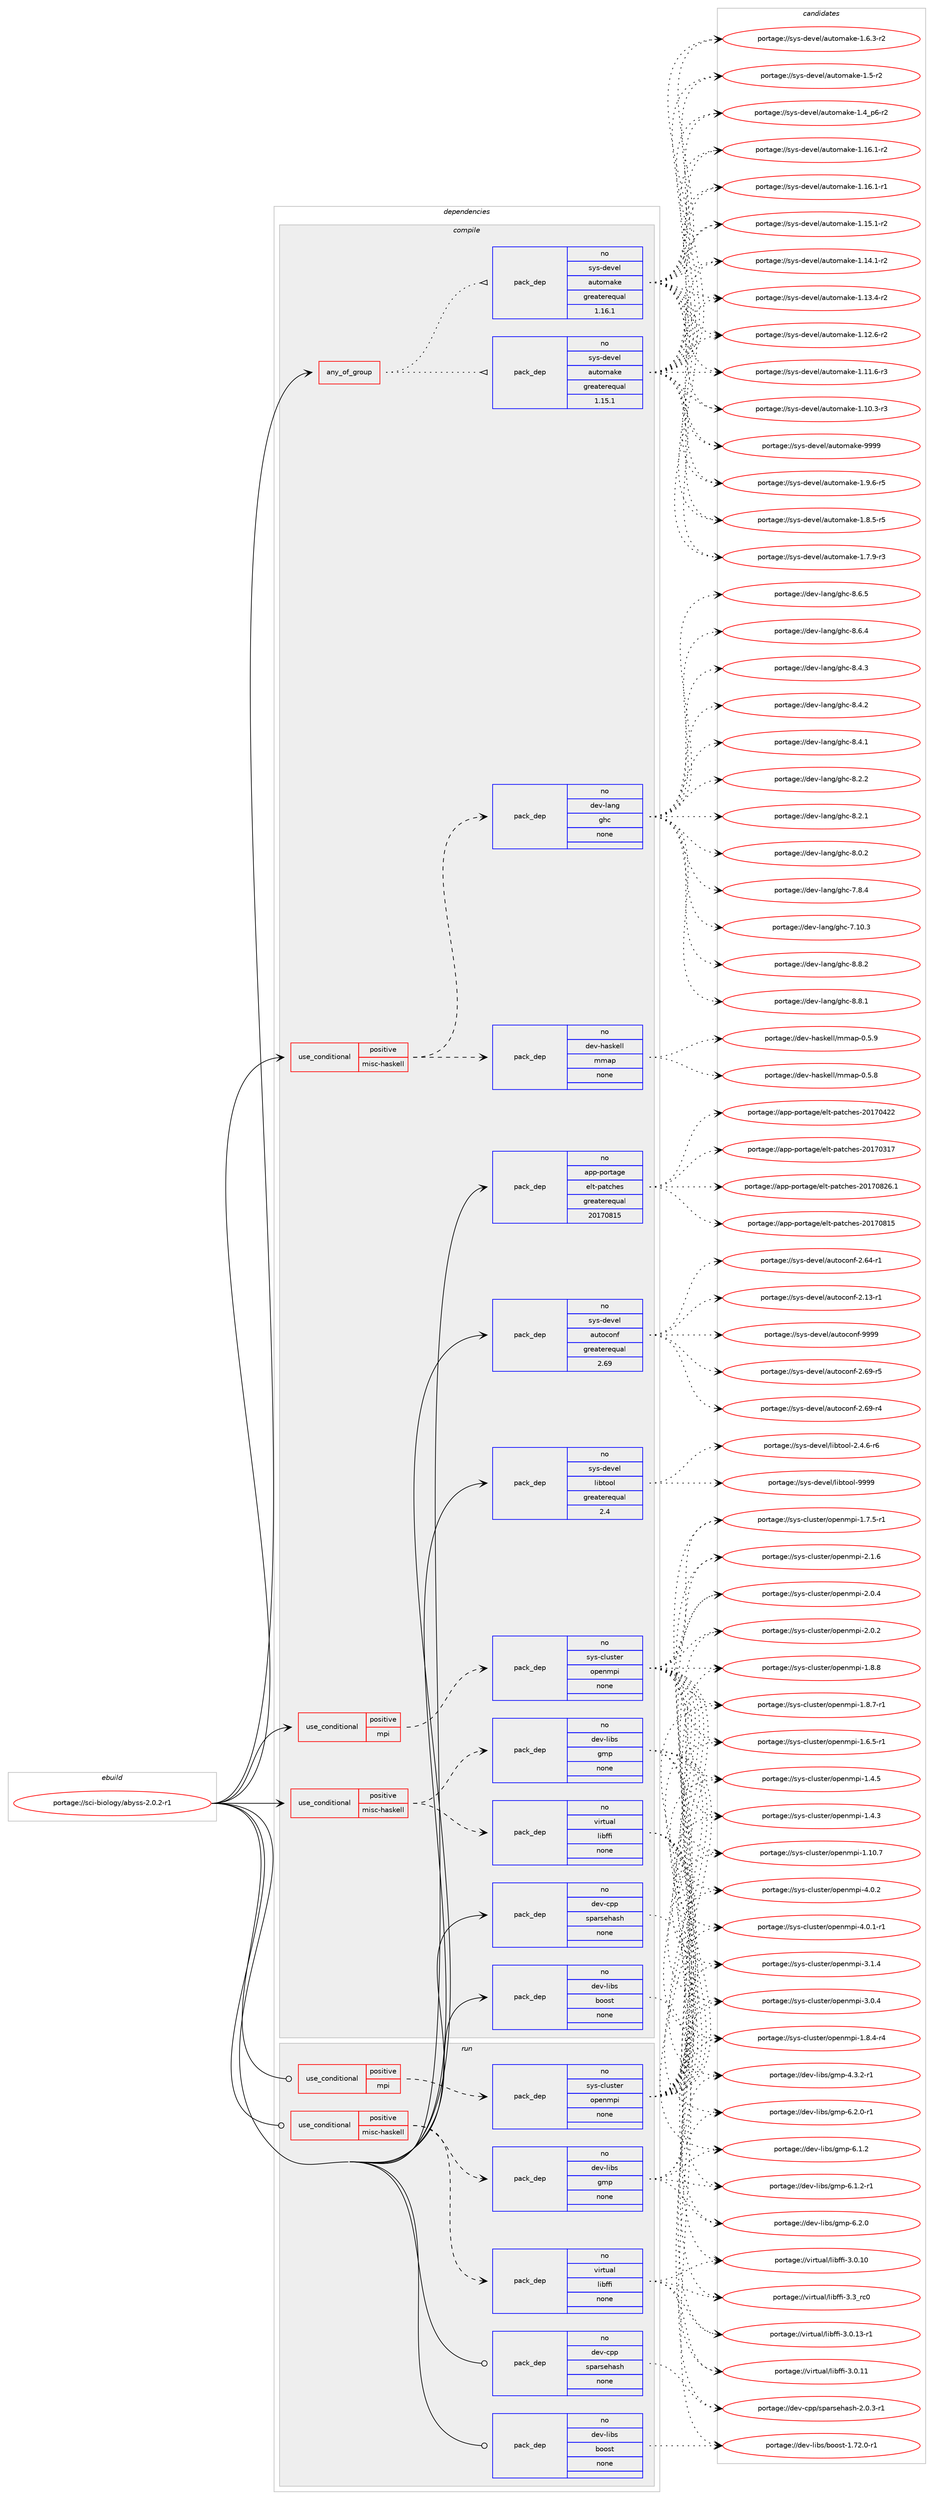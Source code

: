 digraph prolog {

# *************
# Graph options
# *************

newrank=true;
concentrate=true;
compound=true;
graph [rankdir=LR,fontname=Helvetica,fontsize=10,ranksep=1.5];#, ranksep=2.5, nodesep=0.2];
edge  [arrowhead=vee];
node  [fontname=Helvetica,fontsize=10];

# **********
# The ebuild
# **********

subgraph cluster_leftcol {
color=gray;
rank=same;
label=<<i>ebuild</i>>;
id [label="portage://sci-biology/abyss-2.0.2-r1", color=red, width=4, href="../sci-biology/abyss-2.0.2-r1.svg"];
}

# ****************
# The dependencies
# ****************

subgraph cluster_midcol {
color=gray;
label=<<i>dependencies</i>>;
subgraph cluster_compile {
fillcolor="#eeeeee";
style=filled;
label=<<i>compile</i>>;
subgraph any1693 {
dependency103246 [label=<<TABLE BORDER="0" CELLBORDER="1" CELLSPACING="0" CELLPADDING="4"><TR><TD CELLPADDING="10">any_of_group</TD></TR></TABLE>>, shape=none, color=red];subgraph pack80569 {
dependency103247 [label=<<TABLE BORDER="0" CELLBORDER="1" CELLSPACING="0" CELLPADDING="4" WIDTH="220"><TR><TD ROWSPAN="6" CELLPADDING="30">pack_dep</TD></TR><TR><TD WIDTH="110">no</TD></TR><TR><TD>sys-devel</TD></TR><TR><TD>automake</TD></TR><TR><TD>greaterequal</TD></TR><TR><TD>1.16.1</TD></TR></TABLE>>, shape=none, color=blue];
}
dependency103246:e -> dependency103247:w [weight=20,style="dotted",arrowhead="oinv"];
subgraph pack80570 {
dependency103248 [label=<<TABLE BORDER="0" CELLBORDER="1" CELLSPACING="0" CELLPADDING="4" WIDTH="220"><TR><TD ROWSPAN="6" CELLPADDING="30">pack_dep</TD></TR><TR><TD WIDTH="110">no</TD></TR><TR><TD>sys-devel</TD></TR><TR><TD>automake</TD></TR><TR><TD>greaterequal</TD></TR><TR><TD>1.15.1</TD></TR></TABLE>>, shape=none, color=blue];
}
dependency103246:e -> dependency103248:w [weight=20,style="dotted",arrowhead="oinv"];
}
id:e -> dependency103246:w [weight=20,style="solid",arrowhead="vee"];
subgraph cond20893 {
dependency103249 [label=<<TABLE BORDER="0" CELLBORDER="1" CELLSPACING="0" CELLPADDING="4"><TR><TD ROWSPAN="3" CELLPADDING="10">use_conditional</TD></TR><TR><TD>positive</TD></TR><TR><TD>misc-haskell</TD></TR></TABLE>>, shape=none, color=red];
subgraph pack80571 {
dependency103250 [label=<<TABLE BORDER="0" CELLBORDER="1" CELLSPACING="0" CELLPADDING="4" WIDTH="220"><TR><TD ROWSPAN="6" CELLPADDING="30">pack_dep</TD></TR><TR><TD WIDTH="110">no</TD></TR><TR><TD>dev-lang</TD></TR><TR><TD>ghc</TD></TR><TR><TD>none</TD></TR><TR><TD></TD></TR></TABLE>>, shape=none, color=blue];
}
dependency103249:e -> dependency103250:w [weight=20,style="dashed",arrowhead="vee"];
subgraph pack80572 {
dependency103251 [label=<<TABLE BORDER="0" CELLBORDER="1" CELLSPACING="0" CELLPADDING="4" WIDTH="220"><TR><TD ROWSPAN="6" CELLPADDING="30">pack_dep</TD></TR><TR><TD WIDTH="110">no</TD></TR><TR><TD>dev-haskell</TD></TR><TR><TD>mmap</TD></TR><TR><TD>none</TD></TR><TR><TD></TD></TR></TABLE>>, shape=none, color=blue];
}
dependency103249:e -> dependency103251:w [weight=20,style="dashed",arrowhead="vee"];
}
id:e -> dependency103249:w [weight=20,style="solid",arrowhead="vee"];
subgraph cond20894 {
dependency103252 [label=<<TABLE BORDER="0" CELLBORDER="1" CELLSPACING="0" CELLPADDING="4"><TR><TD ROWSPAN="3" CELLPADDING="10">use_conditional</TD></TR><TR><TD>positive</TD></TR><TR><TD>misc-haskell</TD></TR></TABLE>>, shape=none, color=red];
subgraph pack80573 {
dependency103253 [label=<<TABLE BORDER="0" CELLBORDER="1" CELLSPACING="0" CELLPADDING="4" WIDTH="220"><TR><TD ROWSPAN="6" CELLPADDING="30">pack_dep</TD></TR><TR><TD WIDTH="110">no</TD></TR><TR><TD>dev-libs</TD></TR><TR><TD>gmp</TD></TR><TR><TD>none</TD></TR><TR><TD></TD></TR></TABLE>>, shape=none, color=blue];
}
dependency103252:e -> dependency103253:w [weight=20,style="dashed",arrowhead="vee"];
subgraph pack80574 {
dependency103254 [label=<<TABLE BORDER="0" CELLBORDER="1" CELLSPACING="0" CELLPADDING="4" WIDTH="220"><TR><TD ROWSPAN="6" CELLPADDING="30">pack_dep</TD></TR><TR><TD WIDTH="110">no</TD></TR><TR><TD>virtual</TD></TR><TR><TD>libffi</TD></TR><TR><TD>none</TD></TR><TR><TD></TD></TR></TABLE>>, shape=none, color=blue];
}
dependency103252:e -> dependency103254:w [weight=20,style="dashed",arrowhead="vee"];
}
id:e -> dependency103252:w [weight=20,style="solid",arrowhead="vee"];
subgraph cond20895 {
dependency103255 [label=<<TABLE BORDER="0" CELLBORDER="1" CELLSPACING="0" CELLPADDING="4"><TR><TD ROWSPAN="3" CELLPADDING="10">use_conditional</TD></TR><TR><TD>positive</TD></TR><TR><TD>mpi</TD></TR></TABLE>>, shape=none, color=red];
subgraph pack80575 {
dependency103256 [label=<<TABLE BORDER="0" CELLBORDER="1" CELLSPACING="0" CELLPADDING="4" WIDTH="220"><TR><TD ROWSPAN="6" CELLPADDING="30">pack_dep</TD></TR><TR><TD WIDTH="110">no</TD></TR><TR><TD>sys-cluster</TD></TR><TR><TD>openmpi</TD></TR><TR><TD>none</TD></TR><TR><TD></TD></TR></TABLE>>, shape=none, color=blue];
}
dependency103255:e -> dependency103256:w [weight=20,style="dashed",arrowhead="vee"];
}
id:e -> dependency103255:w [weight=20,style="solid",arrowhead="vee"];
subgraph pack80576 {
dependency103257 [label=<<TABLE BORDER="0" CELLBORDER="1" CELLSPACING="0" CELLPADDING="4" WIDTH="220"><TR><TD ROWSPAN="6" CELLPADDING="30">pack_dep</TD></TR><TR><TD WIDTH="110">no</TD></TR><TR><TD>app-portage</TD></TR><TR><TD>elt-patches</TD></TR><TR><TD>greaterequal</TD></TR><TR><TD>20170815</TD></TR></TABLE>>, shape=none, color=blue];
}
id:e -> dependency103257:w [weight=20,style="solid",arrowhead="vee"];
subgraph pack80577 {
dependency103258 [label=<<TABLE BORDER="0" CELLBORDER="1" CELLSPACING="0" CELLPADDING="4" WIDTH="220"><TR><TD ROWSPAN="6" CELLPADDING="30">pack_dep</TD></TR><TR><TD WIDTH="110">no</TD></TR><TR><TD>dev-cpp</TD></TR><TR><TD>sparsehash</TD></TR><TR><TD>none</TD></TR><TR><TD></TD></TR></TABLE>>, shape=none, color=blue];
}
id:e -> dependency103258:w [weight=20,style="solid",arrowhead="vee"];
subgraph pack80578 {
dependency103259 [label=<<TABLE BORDER="0" CELLBORDER="1" CELLSPACING="0" CELLPADDING="4" WIDTH="220"><TR><TD ROWSPAN="6" CELLPADDING="30">pack_dep</TD></TR><TR><TD WIDTH="110">no</TD></TR><TR><TD>dev-libs</TD></TR><TR><TD>boost</TD></TR><TR><TD>none</TD></TR><TR><TD></TD></TR></TABLE>>, shape=none, color=blue];
}
id:e -> dependency103259:w [weight=20,style="solid",arrowhead="vee"];
subgraph pack80579 {
dependency103260 [label=<<TABLE BORDER="0" CELLBORDER="1" CELLSPACING="0" CELLPADDING="4" WIDTH="220"><TR><TD ROWSPAN="6" CELLPADDING="30">pack_dep</TD></TR><TR><TD WIDTH="110">no</TD></TR><TR><TD>sys-devel</TD></TR><TR><TD>autoconf</TD></TR><TR><TD>greaterequal</TD></TR><TR><TD>2.69</TD></TR></TABLE>>, shape=none, color=blue];
}
id:e -> dependency103260:w [weight=20,style="solid",arrowhead="vee"];
subgraph pack80580 {
dependency103261 [label=<<TABLE BORDER="0" CELLBORDER="1" CELLSPACING="0" CELLPADDING="4" WIDTH="220"><TR><TD ROWSPAN="6" CELLPADDING="30">pack_dep</TD></TR><TR><TD WIDTH="110">no</TD></TR><TR><TD>sys-devel</TD></TR><TR><TD>libtool</TD></TR><TR><TD>greaterequal</TD></TR><TR><TD>2.4</TD></TR></TABLE>>, shape=none, color=blue];
}
id:e -> dependency103261:w [weight=20,style="solid",arrowhead="vee"];
}
subgraph cluster_compileandrun {
fillcolor="#eeeeee";
style=filled;
label=<<i>compile and run</i>>;
}
subgraph cluster_run {
fillcolor="#eeeeee";
style=filled;
label=<<i>run</i>>;
subgraph cond20896 {
dependency103262 [label=<<TABLE BORDER="0" CELLBORDER="1" CELLSPACING="0" CELLPADDING="4"><TR><TD ROWSPAN="3" CELLPADDING="10">use_conditional</TD></TR><TR><TD>positive</TD></TR><TR><TD>misc-haskell</TD></TR></TABLE>>, shape=none, color=red];
subgraph pack80581 {
dependency103263 [label=<<TABLE BORDER="0" CELLBORDER="1" CELLSPACING="0" CELLPADDING="4" WIDTH="220"><TR><TD ROWSPAN="6" CELLPADDING="30">pack_dep</TD></TR><TR><TD WIDTH="110">no</TD></TR><TR><TD>dev-libs</TD></TR><TR><TD>gmp</TD></TR><TR><TD>none</TD></TR><TR><TD></TD></TR></TABLE>>, shape=none, color=blue];
}
dependency103262:e -> dependency103263:w [weight=20,style="dashed",arrowhead="vee"];
subgraph pack80582 {
dependency103264 [label=<<TABLE BORDER="0" CELLBORDER="1" CELLSPACING="0" CELLPADDING="4" WIDTH="220"><TR><TD ROWSPAN="6" CELLPADDING="30">pack_dep</TD></TR><TR><TD WIDTH="110">no</TD></TR><TR><TD>virtual</TD></TR><TR><TD>libffi</TD></TR><TR><TD>none</TD></TR><TR><TD></TD></TR></TABLE>>, shape=none, color=blue];
}
dependency103262:e -> dependency103264:w [weight=20,style="dashed",arrowhead="vee"];
}
id:e -> dependency103262:w [weight=20,style="solid",arrowhead="odot"];
subgraph cond20897 {
dependency103265 [label=<<TABLE BORDER="0" CELLBORDER="1" CELLSPACING="0" CELLPADDING="4"><TR><TD ROWSPAN="3" CELLPADDING="10">use_conditional</TD></TR><TR><TD>positive</TD></TR><TR><TD>mpi</TD></TR></TABLE>>, shape=none, color=red];
subgraph pack80583 {
dependency103266 [label=<<TABLE BORDER="0" CELLBORDER="1" CELLSPACING="0" CELLPADDING="4" WIDTH="220"><TR><TD ROWSPAN="6" CELLPADDING="30">pack_dep</TD></TR><TR><TD WIDTH="110">no</TD></TR><TR><TD>sys-cluster</TD></TR><TR><TD>openmpi</TD></TR><TR><TD>none</TD></TR><TR><TD></TD></TR></TABLE>>, shape=none, color=blue];
}
dependency103265:e -> dependency103266:w [weight=20,style="dashed",arrowhead="vee"];
}
id:e -> dependency103265:w [weight=20,style="solid",arrowhead="odot"];
subgraph pack80584 {
dependency103267 [label=<<TABLE BORDER="0" CELLBORDER="1" CELLSPACING="0" CELLPADDING="4" WIDTH="220"><TR><TD ROWSPAN="6" CELLPADDING="30">pack_dep</TD></TR><TR><TD WIDTH="110">no</TD></TR><TR><TD>dev-cpp</TD></TR><TR><TD>sparsehash</TD></TR><TR><TD>none</TD></TR><TR><TD></TD></TR></TABLE>>, shape=none, color=blue];
}
id:e -> dependency103267:w [weight=20,style="solid",arrowhead="odot"];
subgraph pack80585 {
dependency103268 [label=<<TABLE BORDER="0" CELLBORDER="1" CELLSPACING="0" CELLPADDING="4" WIDTH="220"><TR><TD ROWSPAN="6" CELLPADDING="30">pack_dep</TD></TR><TR><TD WIDTH="110">no</TD></TR><TR><TD>dev-libs</TD></TR><TR><TD>boost</TD></TR><TR><TD>none</TD></TR><TR><TD></TD></TR></TABLE>>, shape=none, color=blue];
}
id:e -> dependency103268:w [weight=20,style="solid",arrowhead="odot"];
}
}

# **************
# The candidates
# **************

subgraph cluster_choices {
rank=same;
color=gray;
label=<<i>candidates</i>>;

subgraph choice80569 {
color=black;
nodesep=1;
choice115121115451001011181011084797117116111109971071014557575757 [label="portage://sys-devel/automake-9999", color=red, width=4,href="../sys-devel/automake-9999.svg"];
choice115121115451001011181011084797117116111109971071014549465746544511453 [label="portage://sys-devel/automake-1.9.6-r5", color=red, width=4,href="../sys-devel/automake-1.9.6-r5.svg"];
choice115121115451001011181011084797117116111109971071014549465646534511453 [label="portage://sys-devel/automake-1.8.5-r5", color=red, width=4,href="../sys-devel/automake-1.8.5-r5.svg"];
choice115121115451001011181011084797117116111109971071014549465546574511451 [label="portage://sys-devel/automake-1.7.9-r3", color=red, width=4,href="../sys-devel/automake-1.7.9-r3.svg"];
choice115121115451001011181011084797117116111109971071014549465446514511450 [label="portage://sys-devel/automake-1.6.3-r2", color=red, width=4,href="../sys-devel/automake-1.6.3-r2.svg"];
choice11512111545100101118101108479711711611110997107101454946534511450 [label="portage://sys-devel/automake-1.5-r2", color=red, width=4,href="../sys-devel/automake-1.5-r2.svg"];
choice115121115451001011181011084797117116111109971071014549465295112544511450 [label="portage://sys-devel/automake-1.4_p6-r2", color=red, width=4,href="../sys-devel/automake-1.4_p6-r2.svg"];
choice11512111545100101118101108479711711611110997107101454946495446494511450 [label="portage://sys-devel/automake-1.16.1-r2", color=red, width=4,href="../sys-devel/automake-1.16.1-r2.svg"];
choice11512111545100101118101108479711711611110997107101454946495446494511449 [label="portage://sys-devel/automake-1.16.1-r1", color=red, width=4,href="../sys-devel/automake-1.16.1-r1.svg"];
choice11512111545100101118101108479711711611110997107101454946495346494511450 [label="portage://sys-devel/automake-1.15.1-r2", color=red, width=4,href="../sys-devel/automake-1.15.1-r2.svg"];
choice11512111545100101118101108479711711611110997107101454946495246494511450 [label="portage://sys-devel/automake-1.14.1-r2", color=red, width=4,href="../sys-devel/automake-1.14.1-r2.svg"];
choice11512111545100101118101108479711711611110997107101454946495146524511450 [label="portage://sys-devel/automake-1.13.4-r2", color=red, width=4,href="../sys-devel/automake-1.13.4-r2.svg"];
choice11512111545100101118101108479711711611110997107101454946495046544511450 [label="portage://sys-devel/automake-1.12.6-r2", color=red, width=4,href="../sys-devel/automake-1.12.6-r2.svg"];
choice11512111545100101118101108479711711611110997107101454946494946544511451 [label="portage://sys-devel/automake-1.11.6-r3", color=red, width=4,href="../sys-devel/automake-1.11.6-r3.svg"];
choice11512111545100101118101108479711711611110997107101454946494846514511451 [label="portage://sys-devel/automake-1.10.3-r3", color=red, width=4,href="../sys-devel/automake-1.10.3-r3.svg"];
dependency103247:e -> choice115121115451001011181011084797117116111109971071014557575757:w [style=dotted,weight="100"];
dependency103247:e -> choice115121115451001011181011084797117116111109971071014549465746544511453:w [style=dotted,weight="100"];
dependency103247:e -> choice115121115451001011181011084797117116111109971071014549465646534511453:w [style=dotted,weight="100"];
dependency103247:e -> choice115121115451001011181011084797117116111109971071014549465546574511451:w [style=dotted,weight="100"];
dependency103247:e -> choice115121115451001011181011084797117116111109971071014549465446514511450:w [style=dotted,weight="100"];
dependency103247:e -> choice11512111545100101118101108479711711611110997107101454946534511450:w [style=dotted,weight="100"];
dependency103247:e -> choice115121115451001011181011084797117116111109971071014549465295112544511450:w [style=dotted,weight="100"];
dependency103247:e -> choice11512111545100101118101108479711711611110997107101454946495446494511450:w [style=dotted,weight="100"];
dependency103247:e -> choice11512111545100101118101108479711711611110997107101454946495446494511449:w [style=dotted,weight="100"];
dependency103247:e -> choice11512111545100101118101108479711711611110997107101454946495346494511450:w [style=dotted,weight="100"];
dependency103247:e -> choice11512111545100101118101108479711711611110997107101454946495246494511450:w [style=dotted,weight="100"];
dependency103247:e -> choice11512111545100101118101108479711711611110997107101454946495146524511450:w [style=dotted,weight="100"];
dependency103247:e -> choice11512111545100101118101108479711711611110997107101454946495046544511450:w [style=dotted,weight="100"];
dependency103247:e -> choice11512111545100101118101108479711711611110997107101454946494946544511451:w [style=dotted,weight="100"];
dependency103247:e -> choice11512111545100101118101108479711711611110997107101454946494846514511451:w [style=dotted,weight="100"];
}
subgraph choice80570 {
color=black;
nodesep=1;
choice115121115451001011181011084797117116111109971071014557575757 [label="portage://sys-devel/automake-9999", color=red, width=4,href="../sys-devel/automake-9999.svg"];
choice115121115451001011181011084797117116111109971071014549465746544511453 [label="portage://sys-devel/automake-1.9.6-r5", color=red, width=4,href="../sys-devel/automake-1.9.6-r5.svg"];
choice115121115451001011181011084797117116111109971071014549465646534511453 [label="portage://sys-devel/automake-1.8.5-r5", color=red, width=4,href="../sys-devel/automake-1.8.5-r5.svg"];
choice115121115451001011181011084797117116111109971071014549465546574511451 [label="portage://sys-devel/automake-1.7.9-r3", color=red, width=4,href="../sys-devel/automake-1.7.9-r3.svg"];
choice115121115451001011181011084797117116111109971071014549465446514511450 [label="portage://sys-devel/automake-1.6.3-r2", color=red, width=4,href="../sys-devel/automake-1.6.3-r2.svg"];
choice11512111545100101118101108479711711611110997107101454946534511450 [label="portage://sys-devel/automake-1.5-r2", color=red, width=4,href="../sys-devel/automake-1.5-r2.svg"];
choice115121115451001011181011084797117116111109971071014549465295112544511450 [label="portage://sys-devel/automake-1.4_p6-r2", color=red, width=4,href="../sys-devel/automake-1.4_p6-r2.svg"];
choice11512111545100101118101108479711711611110997107101454946495446494511450 [label="portage://sys-devel/automake-1.16.1-r2", color=red, width=4,href="../sys-devel/automake-1.16.1-r2.svg"];
choice11512111545100101118101108479711711611110997107101454946495446494511449 [label="portage://sys-devel/automake-1.16.1-r1", color=red, width=4,href="../sys-devel/automake-1.16.1-r1.svg"];
choice11512111545100101118101108479711711611110997107101454946495346494511450 [label="portage://sys-devel/automake-1.15.1-r2", color=red, width=4,href="../sys-devel/automake-1.15.1-r2.svg"];
choice11512111545100101118101108479711711611110997107101454946495246494511450 [label="portage://sys-devel/automake-1.14.1-r2", color=red, width=4,href="../sys-devel/automake-1.14.1-r2.svg"];
choice11512111545100101118101108479711711611110997107101454946495146524511450 [label="portage://sys-devel/automake-1.13.4-r2", color=red, width=4,href="../sys-devel/automake-1.13.4-r2.svg"];
choice11512111545100101118101108479711711611110997107101454946495046544511450 [label="portage://sys-devel/automake-1.12.6-r2", color=red, width=4,href="../sys-devel/automake-1.12.6-r2.svg"];
choice11512111545100101118101108479711711611110997107101454946494946544511451 [label="portage://sys-devel/automake-1.11.6-r3", color=red, width=4,href="../sys-devel/automake-1.11.6-r3.svg"];
choice11512111545100101118101108479711711611110997107101454946494846514511451 [label="portage://sys-devel/automake-1.10.3-r3", color=red, width=4,href="../sys-devel/automake-1.10.3-r3.svg"];
dependency103248:e -> choice115121115451001011181011084797117116111109971071014557575757:w [style=dotted,weight="100"];
dependency103248:e -> choice115121115451001011181011084797117116111109971071014549465746544511453:w [style=dotted,weight="100"];
dependency103248:e -> choice115121115451001011181011084797117116111109971071014549465646534511453:w [style=dotted,weight="100"];
dependency103248:e -> choice115121115451001011181011084797117116111109971071014549465546574511451:w [style=dotted,weight="100"];
dependency103248:e -> choice115121115451001011181011084797117116111109971071014549465446514511450:w [style=dotted,weight="100"];
dependency103248:e -> choice11512111545100101118101108479711711611110997107101454946534511450:w [style=dotted,weight="100"];
dependency103248:e -> choice115121115451001011181011084797117116111109971071014549465295112544511450:w [style=dotted,weight="100"];
dependency103248:e -> choice11512111545100101118101108479711711611110997107101454946495446494511450:w [style=dotted,weight="100"];
dependency103248:e -> choice11512111545100101118101108479711711611110997107101454946495446494511449:w [style=dotted,weight="100"];
dependency103248:e -> choice11512111545100101118101108479711711611110997107101454946495346494511450:w [style=dotted,weight="100"];
dependency103248:e -> choice11512111545100101118101108479711711611110997107101454946495246494511450:w [style=dotted,weight="100"];
dependency103248:e -> choice11512111545100101118101108479711711611110997107101454946495146524511450:w [style=dotted,weight="100"];
dependency103248:e -> choice11512111545100101118101108479711711611110997107101454946495046544511450:w [style=dotted,weight="100"];
dependency103248:e -> choice11512111545100101118101108479711711611110997107101454946494946544511451:w [style=dotted,weight="100"];
dependency103248:e -> choice11512111545100101118101108479711711611110997107101454946494846514511451:w [style=dotted,weight="100"];
}
subgraph choice80571 {
color=black;
nodesep=1;
choice10010111845108971101034710310499455646564650 [label="portage://dev-lang/ghc-8.8.2", color=red, width=4,href="../dev-lang/ghc-8.8.2.svg"];
choice10010111845108971101034710310499455646564649 [label="portage://dev-lang/ghc-8.8.1", color=red, width=4,href="../dev-lang/ghc-8.8.1.svg"];
choice10010111845108971101034710310499455646544653 [label="portage://dev-lang/ghc-8.6.5", color=red, width=4,href="../dev-lang/ghc-8.6.5.svg"];
choice10010111845108971101034710310499455646544652 [label="portage://dev-lang/ghc-8.6.4", color=red, width=4,href="../dev-lang/ghc-8.6.4.svg"];
choice10010111845108971101034710310499455646524651 [label="portage://dev-lang/ghc-8.4.3", color=red, width=4,href="../dev-lang/ghc-8.4.3.svg"];
choice10010111845108971101034710310499455646524650 [label="portage://dev-lang/ghc-8.4.2", color=red, width=4,href="../dev-lang/ghc-8.4.2.svg"];
choice10010111845108971101034710310499455646524649 [label="portage://dev-lang/ghc-8.4.1", color=red, width=4,href="../dev-lang/ghc-8.4.1.svg"];
choice10010111845108971101034710310499455646504650 [label="portage://dev-lang/ghc-8.2.2", color=red, width=4,href="../dev-lang/ghc-8.2.2.svg"];
choice10010111845108971101034710310499455646504649 [label="portage://dev-lang/ghc-8.2.1", color=red, width=4,href="../dev-lang/ghc-8.2.1.svg"];
choice10010111845108971101034710310499455646484650 [label="portage://dev-lang/ghc-8.0.2", color=red, width=4,href="../dev-lang/ghc-8.0.2.svg"];
choice10010111845108971101034710310499455546564652 [label="portage://dev-lang/ghc-7.8.4", color=red, width=4,href="../dev-lang/ghc-7.8.4.svg"];
choice1001011184510897110103471031049945554649484651 [label="portage://dev-lang/ghc-7.10.3", color=red, width=4,href="../dev-lang/ghc-7.10.3.svg"];
dependency103250:e -> choice10010111845108971101034710310499455646564650:w [style=dotted,weight="100"];
dependency103250:e -> choice10010111845108971101034710310499455646564649:w [style=dotted,weight="100"];
dependency103250:e -> choice10010111845108971101034710310499455646544653:w [style=dotted,weight="100"];
dependency103250:e -> choice10010111845108971101034710310499455646544652:w [style=dotted,weight="100"];
dependency103250:e -> choice10010111845108971101034710310499455646524651:w [style=dotted,weight="100"];
dependency103250:e -> choice10010111845108971101034710310499455646524650:w [style=dotted,weight="100"];
dependency103250:e -> choice10010111845108971101034710310499455646524649:w [style=dotted,weight="100"];
dependency103250:e -> choice10010111845108971101034710310499455646504650:w [style=dotted,weight="100"];
dependency103250:e -> choice10010111845108971101034710310499455646504649:w [style=dotted,weight="100"];
dependency103250:e -> choice10010111845108971101034710310499455646484650:w [style=dotted,weight="100"];
dependency103250:e -> choice10010111845108971101034710310499455546564652:w [style=dotted,weight="100"];
dependency103250:e -> choice1001011184510897110103471031049945554649484651:w [style=dotted,weight="100"];
}
subgraph choice80572 {
color=black;
nodesep=1;
choice10010111845104971151071011081084710910997112454846534657 [label="portage://dev-haskell/mmap-0.5.9", color=red, width=4,href="../dev-haskell/mmap-0.5.9.svg"];
choice10010111845104971151071011081084710910997112454846534656 [label="portage://dev-haskell/mmap-0.5.8", color=red, width=4,href="../dev-haskell/mmap-0.5.8.svg"];
dependency103251:e -> choice10010111845104971151071011081084710910997112454846534657:w [style=dotted,weight="100"];
dependency103251:e -> choice10010111845104971151071011081084710910997112454846534656:w [style=dotted,weight="100"];
}
subgraph choice80573 {
color=black;
nodesep=1;
choice1001011184510810598115471031091124554465046484511449 [label="portage://dev-libs/gmp-6.2.0-r1", color=red, width=4,href="../dev-libs/gmp-6.2.0-r1.svg"];
choice100101118451081059811547103109112455446504648 [label="portage://dev-libs/gmp-6.2.0", color=red, width=4,href="../dev-libs/gmp-6.2.0.svg"];
choice1001011184510810598115471031091124554464946504511449 [label="portage://dev-libs/gmp-6.1.2-r1", color=red, width=4,href="../dev-libs/gmp-6.1.2-r1.svg"];
choice100101118451081059811547103109112455446494650 [label="portage://dev-libs/gmp-6.1.2", color=red, width=4,href="../dev-libs/gmp-6.1.2.svg"];
choice1001011184510810598115471031091124552465146504511449 [label="portage://dev-libs/gmp-4.3.2-r1", color=red, width=4,href="../dev-libs/gmp-4.3.2-r1.svg"];
dependency103253:e -> choice1001011184510810598115471031091124554465046484511449:w [style=dotted,weight="100"];
dependency103253:e -> choice100101118451081059811547103109112455446504648:w [style=dotted,weight="100"];
dependency103253:e -> choice1001011184510810598115471031091124554464946504511449:w [style=dotted,weight="100"];
dependency103253:e -> choice100101118451081059811547103109112455446494650:w [style=dotted,weight="100"];
dependency103253:e -> choice1001011184510810598115471031091124552465146504511449:w [style=dotted,weight="100"];
}
subgraph choice80574 {
color=black;
nodesep=1;
choice11810511411611797108471081059810210210545514651951149948 [label="portage://virtual/libffi-3.3_rc0", color=red, width=4,href="../virtual/libffi-3.3_rc0.svg"];
choice118105114116117971084710810598102102105455146484649514511449 [label="portage://virtual/libffi-3.0.13-r1", color=red, width=4,href="../virtual/libffi-3.0.13-r1.svg"];
choice11810511411611797108471081059810210210545514648464949 [label="portage://virtual/libffi-3.0.11", color=red, width=4,href="../virtual/libffi-3.0.11.svg"];
choice11810511411611797108471081059810210210545514648464948 [label="portage://virtual/libffi-3.0.10", color=red, width=4,href="../virtual/libffi-3.0.10.svg"];
dependency103254:e -> choice11810511411611797108471081059810210210545514651951149948:w [style=dotted,weight="100"];
dependency103254:e -> choice118105114116117971084710810598102102105455146484649514511449:w [style=dotted,weight="100"];
dependency103254:e -> choice11810511411611797108471081059810210210545514648464949:w [style=dotted,weight="100"];
dependency103254:e -> choice11810511411611797108471081059810210210545514648464948:w [style=dotted,weight="100"];
}
subgraph choice80575 {
color=black;
nodesep=1;
choice115121115459910811711511610111447111112101110109112105455246484650 [label="portage://sys-cluster/openmpi-4.0.2", color=red, width=4,href="../sys-cluster/openmpi-4.0.2.svg"];
choice1151211154599108117115116101114471111121011101091121054552464846494511449 [label="portage://sys-cluster/openmpi-4.0.1-r1", color=red, width=4,href="../sys-cluster/openmpi-4.0.1-r1.svg"];
choice115121115459910811711511610111447111112101110109112105455146494652 [label="portage://sys-cluster/openmpi-3.1.4", color=red, width=4,href="../sys-cluster/openmpi-3.1.4.svg"];
choice115121115459910811711511610111447111112101110109112105455146484652 [label="portage://sys-cluster/openmpi-3.0.4", color=red, width=4,href="../sys-cluster/openmpi-3.0.4.svg"];
choice115121115459910811711511610111447111112101110109112105455046494654 [label="portage://sys-cluster/openmpi-2.1.6", color=red, width=4,href="../sys-cluster/openmpi-2.1.6.svg"];
choice115121115459910811711511610111447111112101110109112105455046484652 [label="portage://sys-cluster/openmpi-2.0.4", color=red, width=4,href="../sys-cluster/openmpi-2.0.4.svg"];
choice115121115459910811711511610111447111112101110109112105455046484650 [label="portage://sys-cluster/openmpi-2.0.2", color=red, width=4,href="../sys-cluster/openmpi-2.0.2.svg"];
choice115121115459910811711511610111447111112101110109112105454946564656 [label="portage://sys-cluster/openmpi-1.8.8", color=red, width=4,href="../sys-cluster/openmpi-1.8.8.svg"];
choice1151211154599108117115116101114471111121011101091121054549465646554511449 [label="portage://sys-cluster/openmpi-1.8.7-r1", color=red, width=4,href="../sys-cluster/openmpi-1.8.7-r1.svg"];
choice1151211154599108117115116101114471111121011101091121054549465646524511452 [label="portage://sys-cluster/openmpi-1.8.4-r4", color=red, width=4,href="../sys-cluster/openmpi-1.8.4-r4.svg"];
choice1151211154599108117115116101114471111121011101091121054549465546534511449 [label="portage://sys-cluster/openmpi-1.7.5-r1", color=red, width=4,href="../sys-cluster/openmpi-1.7.5-r1.svg"];
choice1151211154599108117115116101114471111121011101091121054549465446534511449 [label="portage://sys-cluster/openmpi-1.6.5-r1", color=red, width=4,href="../sys-cluster/openmpi-1.6.5-r1.svg"];
choice115121115459910811711511610111447111112101110109112105454946524653 [label="portage://sys-cluster/openmpi-1.4.5", color=red, width=4,href="../sys-cluster/openmpi-1.4.5.svg"];
choice115121115459910811711511610111447111112101110109112105454946524651 [label="portage://sys-cluster/openmpi-1.4.3", color=red, width=4,href="../sys-cluster/openmpi-1.4.3.svg"];
choice11512111545991081171151161011144711111210111010911210545494649484655 [label="portage://sys-cluster/openmpi-1.10.7", color=red, width=4,href="../sys-cluster/openmpi-1.10.7.svg"];
dependency103256:e -> choice115121115459910811711511610111447111112101110109112105455246484650:w [style=dotted,weight="100"];
dependency103256:e -> choice1151211154599108117115116101114471111121011101091121054552464846494511449:w [style=dotted,weight="100"];
dependency103256:e -> choice115121115459910811711511610111447111112101110109112105455146494652:w [style=dotted,weight="100"];
dependency103256:e -> choice115121115459910811711511610111447111112101110109112105455146484652:w [style=dotted,weight="100"];
dependency103256:e -> choice115121115459910811711511610111447111112101110109112105455046494654:w [style=dotted,weight="100"];
dependency103256:e -> choice115121115459910811711511610111447111112101110109112105455046484652:w [style=dotted,weight="100"];
dependency103256:e -> choice115121115459910811711511610111447111112101110109112105455046484650:w [style=dotted,weight="100"];
dependency103256:e -> choice115121115459910811711511610111447111112101110109112105454946564656:w [style=dotted,weight="100"];
dependency103256:e -> choice1151211154599108117115116101114471111121011101091121054549465646554511449:w [style=dotted,weight="100"];
dependency103256:e -> choice1151211154599108117115116101114471111121011101091121054549465646524511452:w [style=dotted,weight="100"];
dependency103256:e -> choice1151211154599108117115116101114471111121011101091121054549465546534511449:w [style=dotted,weight="100"];
dependency103256:e -> choice1151211154599108117115116101114471111121011101091121054549465446534511449:w [style=dotted,weight="100"];
dependency103256:e -> choice115121115459910811711511610111447111112101110109112105454946524653:w [style=dotted,weight="100"];
dependency103256:e -> choice115121115459910811711511610111447111112101110109112105454946524651:w [style=dotted,weight="100"];
dependency103256:e -> choice11512111545991081171151161011144711111210111010911210545494649484655:w [style=dotted,weight="100"];
}
subgraph choice80576 {
color=black;
nodesep=1;
choice971121124511211111411697103101471011081164511297116991041011154550484955485650544649 [label="portage://app-portage/elt-patches-20170826.1", color=red, width=4,href="../app-portage/elt-patches-20170826.1.svg"];
choice97112112451121111141169710310147101108116451129711699104101115455048495548564953 [label="portage://app-portage/elt-patches-20170815", color=red, width=4,href="../app-portage/elt-patches-20170815.svg"];
choice97112112451121111141169710310147101108116451129711699104101115455048495548525050 [label="portage://app-portage/elt-patches-20170422", color=red, width=4,href="../app-portage/elt-patches-20170422.svg"];
choice97112112451121111141169710310147101108116451129711699104101115455048495548514955 [label="portage://app-portage/elt-patches-20170317", color=red, width=4,href="../app-portage/elt-patches-20170317.svg"];
dependency103257:e -> choice971121124511211111411697103101471011081164511297116991041011154550484955485650544649:w [style=dotted,weight="100"];
dependency103257:e -> choice97112112451121111141169710310147101108116451129711699104101115455048495548564953:w [style=dotted,weight="100"];
dependency103257:e -> choice97112112451121111141169710310147101108116451129711699104101115455048495548525050:w [style=dotted,weight="100"];
dependency103257:e -> choice97112112451121111141169710310147101108116451129711699104101115455048495548514955:w [style=dotted,weight="100"];
}
subgraph choice80577 {
color=black;
nodesep=1;
choice10010111845991121124711511297114115101104971151044550464846514511449 [label="portage://dev-cpp/sparsehash-2.0.3-r1", color=red, width=4,href="../dev-cpp/sparsehash-2.0.3-r1.svg"];
dependency103258:e -> choice10010111845991121124711511297114115101104971151044550464846514511449:w [style=dotted,weight="100"];
}
subgraph choice80578 {
color=black;
nodesep=1;
choice10010111845108105981154798111111115116454946555046484511449 [label="portage://dev-libs/boost-1.72.0-r1", color=red, width=4,href="../dev-libs/boost-1.72.0-r1.svg"];
dependency103259:e -> choice10010111845108105981154798111111115116454946555046484511449:w [style=dotted,weight="100"];
}
subgraph choice80579 {
color=black;
nodesep=1;
choice115121115451001011181011084797117116111991111101024557575757 [label="portage://sys-devel/autoconf-9999", color=red, width=4,href="../sys-devel/autoconf-9999.svg"];
choice1151211154510010111810110847971171161119911111010245504654574511453 [label="portage://sys-devel/autoconf-2.69-r5", color=red, width=4,href="../sys-devel/autoconf-2.69-r5.svg"];
choice1151211154510010111810110847971171161119911111010245504654574511452 [label="portage://sys-devel/autoconf-2.69-r4", color=red, width=4,href="../sys-devel/autoconf-2.69-r4.svg"];
choice1151211154510010111810110847971171161119911111010245504654524511449 [label="portage://sys-devel/autoconf-2.64-r1", color=red, width=4,href="../sys-devel/autoconf-2.64-r1.svg"];
choice1151211154510010111810110847971171161119911111010245504649514511449 [label="portage://sys-devel/autoconf-2.13-r1", color=red, width=4,href="../sys-devel/autoconf-2.13-r1.svg"];
dependency103260:e -> choice115121115451001011181011084797117116111991111101024557575757:w [style=dotted,weight="100"];
dependency103260:e -> choice1151211154510010111810110847971171161119911111010245504654574511453:w [style=dotted,weight="100"];
dependency103260:e -> choice1151211154510010111810110847971171161119911111010245504654574511452:w [style=dotted,weight="100"];
dependency103260:e -> choice1151211154510010111810110847971171161119911111010245504654524511449:w [style=dotted,weight="100"];
dependency103260:e -> choice1151211154510010111810110847971171161119911111010245504649514511449:w [style=dotted,weight="100"];
}
subgraph choice80580 {
color=black;
nodesep=1;
choice1151211154510010111810110847108105981161111111084557575757 [label="portage://sys-devel/libtool-9999", color=red, width=4,href="../sys-devel/libtool-9999.svg"];
choice1151211154510010111810110847108105981161111111084550465246544511454 [label="portage://sys-devel/libtool-2.4.6-r6", color=red, width=4,href="../sys-devel/libtool-2.4.6-r6.svg"];
dependency103261:e -> choice1151211154510010111810110847108105981161111111084557575757:w [style=dotted,weight="100"];
dependency103261:e -> choice1151211154510010111810110847108105981161111111084550465246544511454:w [style=dotted,weight="100"];
}
subgraph choice80581 {
color=black;
nodesep=1;
choice1001011184510810598115471031091124554465046484511449 [label="portage://dev-libs/gmp-6.2.0-r1", color=red, width=4,href="../dev-libs/gmp-6.2.0-r1.svg"];
choice100101118451081059811547103109112455446504648 [label="portage://dev-libs/gmp-6.2.0", color=red, width=4,href="../dev-libs/gmp-6.2.0.svg"];
choice1001011184510810598115471031091124554464946504511449 [label="portage://dev-libs/gmp-6.1.2-r1", color=red, width=4,href="../dev-libs/gmp-6.1.2-r1.svg"];
choice100101118451081059811547103109112455446494650 [label="portage://dev-libs/gmp-6.1.2", color=red, width=4,href="../dev-libs/gmp-6.1.2.svg"];
choice1001011184510810598115471031091124552465146504511449 [label="portage://dev-libs/gmp-4.3.2-r1", color=red, width=4,href="../dev-libs/gmp-4.3.2-r1.svg"];
dependency103263:e -> choice1001011184510810598115471031091124554465046484511449:w [style=dotted,weight="100"];
dependency103263:e -> choice100101118451081059811547103109112455446504648:w [style=dotted,weight="100"];
dependency103263:e -> choice1001011184510810598115471031091124554464946504511449:w [style=dotted,weight="100"];
dependency103263:e -> choice100101118451081059811547103109112455446494650:w [style=dotted,weight="100"];
dependency103263:e -> choice1001011184510810598115471031091124552465146504511449:w [style=dotted,weight="100"];
}
subgraph choice80582 {
color=black;
nodesep=1;
choice11810511411611797108471081059810210210545514651951149948 [label="portage://virtual/libffi-3.3_rc0", color=red, width=4,href="../virtual/libffi-3.3_rc0.svg"];
choice118105114116117971084710810598102102105455146484649514511449 [label="portage://virtual/libffi-3.0.13-r1", color=red, width=4,href="../virtual/libffi-3.0.13-r1.svg"];
choice11810511411611797108471081059810210210545514648464949 [label="portage://virtual/libffi-3.0.11", color=red, width=4,href="../virtual/libffi-3.0.11.svg"];
choice11810511411611797108471081059810210210545514648464948 [label="portage://virtual/libffi-3.0.10", color=red, width=4,href="../virtual/libffi-3.0.10.svg"];
dependency103264:e -> choice11810511411611797108471081059810210210545514651951149948:w [style=dotted,weight="100"];
dependency103264:e -> choice118105114116117971084710810598102102105455146484649514511449:w [style=dotted,weight="100"];
dependency103264:e -> choice11810511411611797108471081059810210210545514648464949:w [style=dotted,weight="100"];
dependency103264:e -> choice11810511411611797108471081059810210210545514648464948:w [style=dotted,weight="100"];
}
subgraph choice80583 {
color=black;
nodesep=1;
choice115121115459910811711511610111447111112101110109112105455246484650 [label="portage://sys-cluster/openmpi-4.0.2", color=red, width=4,href="../sys-cluster/openmpi-4.0.2.svg"];
choice1151211154599108117115116101114471111121011101091121054552464846494511449 [label="portage://sys-cluster/openmpi-4.0.1-r1", color=red, width=4,href="../sys-cluster/openmpi-4.0.1-r1.svg"];
choice115121115459910811711511610111447111112101110109112105455146494652 [label="portage://sys-cluster/openmpi-3.1.4", color=red, width=4,href="../sys-cluster/openmpi-3.1.4.svg"];
choice115121115459910811711511610111447111112101110109112105455146484652 [label="portage://sys-cluster/openmpi-3.0.4", color=red, width=4,href="../sys-cluster/openmpi-3.0.4.svg"];
choice115121115459910811711511610111447111112101110109112105455046494654 [label="portage://sys-cluster/openmpi-2.1.6", color=red, width=4,href="../sys-cluster/openmpi-2.1.6.svg"];
choice115121115459910811711511610111447111112101110109112105455046484652 [label="portage://sys-cluster/openmpi-2.0.4", color=red, width=4,href="../sys-cluster/openmpi-2.0.4.svg"];
choice115121115459910811711511610111447111112101110109112105455046484650 [label="portage://sys-cluster/openmpi-2.0.2", color=red, width=4,href="../sys-cluster/openmpi-2.0.2.svg"];
choice115121115459910811711511610111447111112101110109112105454946564656 [label="portage://sys-cluster/openmpi-1.8.8", color=red, width=4,href="../sys-cluster/openmpi-1.8.8.svg"];
choice1151211154599108117115116101114471111121011101091121054549465646554511449 [label="portage://sys-cluster/openmpi-1.8.7-r1", color=red, width=4,href="../sys-cluster/openmpi-1.8.7-r1.svg"];
choice1151211154599108117115116101114471111121011101091121054549465646524511452 [label="portage://sys-cluster/openmpi-1.8.4-r4", color=red, width=4,href="../sys-cluster/openmpi-1.8.4-r4.svg"];
choice1151211154599108117115116101114471111121011101091121054549465546534511449 [label="portage://sys-cluster/openmpi-1.7.5-r1", color=red, width=4,href="../sys-cluster/openmpi-1.7.5-r1.svg"];
choice1151211154599108117115116101114471111121011101091121054549465446534511449 [label="portage://sys-cluster/openmpi-1.6.5-r1", color=red, width=4,href="../sys-cluster/openmpi-1.6.5-r1.svg"];
choice115121115459910811711511610111447111112101110109112105454946524653 [label="portage://sys-cluster/openmpi-1.4.5", color=red, width=4,href="../sys-cluster/openmpi-1.4.5.svg"];
choice115121115459910811711511610111447111112101110109112105454946524651 [label="portage://sys-cluster/openmpi-1.4.3", color=red, width=4,href="../sys-cluster/openmpi-1.4.3.svg"];
choice11512111545991081171151161011144711111210111010911210545494649484655 [label="portage://sys-cluster/openmpi-1.10.7", color=red, width=4,href="../sys-cluster/openmpi-1.10.7.svg"];
dependency103266:e -> choice115121115459910811711511610111447111112101110109112105455246484650:w [style=dotted,weight="100"];
dependency103266:e -> choice1151211154599108117115116101114471111121011101091121054552464846494511449:w [style=dotted,weight="100"];
dependency103266:e -> choice115121115459910811711511610111447111112101110109112105455146494652:w [style=dotted,weight="100"];
dependency103266:e -> choice115121115459910811711511610111447111112101110109112105455146484652:w [style=dotted,weight="100"];
dependency103266:e -> choice115121115459910811711511610111447111112101110109112105455046494654:w [style=dotted,weight="100"];
dependency103266:e -> choice115121115459910811711511610111447111112101110109112105455046484652:w [style=dotted,weight="100"];
dependency103266:e -> choice115121115459910811711511610111447111112101110109112105455046484650:w [style=dotted,weight="100"];
dependency103266:e -> choice115121115459910811711511610111447111112101110109112105454946564656:w [style=dotted,weight="100"];
dependency103266:e -> choice1151211154599108117115116101114471111121011101091121054549465646554511449:w [style=dotted,weight="100"];
dependency103266:e -> choice1151211154599108117115116101114471111121011101091121054549465646524511452:w [style=dotted,weight="100"];
dependency103266:e -> choice1151211154599108117115116101114471111121011101091121054549465546534511449:w [style=dotted,weight="100"];
dependency103266:e -> choice1151211154599108117115116101114471111121011101091121054549465446534511449:w [style=dotted,weight="100"];
dependency103266:e -> choice115121115459910811711511610111447111112101110109112105454946524653:w [style=dotted,weight="100"];
dependency103266:e -> choice115121115459910811711511610111447111112101110109112105454946524651:w [style=dotted,weight="100"];
dependency103266:e -> choice11512111545991081171151161011144711111210111010911210545494649484655:w [style=dotted,weight="100"];
}
subgraph choice80584 {
color=black;
nodesep=1;
choice10010111845991121124711511297114115101104971151044550464846514511449 [label="portage://dev-cpp/sparsehash-2.0.3-r1", color=red, width=4,href="../dev-cpp/sparsehash-2.0.3-r1.svg"];
dependency103267:e -> choice10010111845991121124711511297114115101104971151044550464846514511449:w [style=dotted,weight="100"];
}
subgraph choice80585 {
color=black;
nodesep=1;
choice10010111845108105981154798111111115116454946555046484511449 [label="portage://dev-libs/boost-1.72.0-r1", color=red, width=4,href="../dev-libs/boost-1.72.0-r1.svg"];
dependency103268:e -> choice10010111845108105981154798111111115116454946555046484511449:w [style=dotted,weight="100"];
}
}

}
